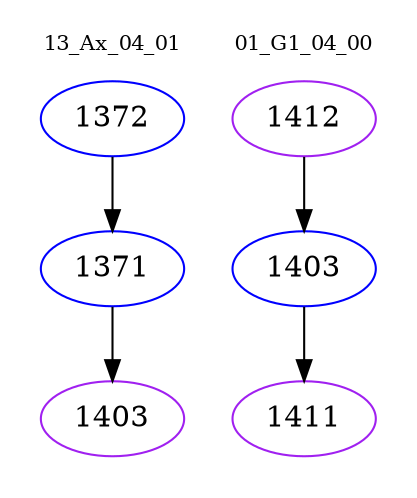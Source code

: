 digraph{
subgraph cluster_0 {
color = white
label = "13_Ax_04_01";
fontsize=10;
T0_1372 [label="1372", color="blue"]
T0_1372 -> T0_1371 [color="black"]
T0_1371 [label="1371", color="blue"]
T0_1371 -> T0_1403 [color="black"]
T0_1403 [label="1403", color="purple"]
}
subgraph cluster_1 {
color = white
label = "01_G1_04_00";
fontsize=10;
T1_1412 [label="1412", color="purple"]
T1_1412 -> T1_1403 [color="black"]
T1_1403 [label="1403", color="blue"]
T1_1403 -> T1_1411 [color="black"]
T1_1411 [label="1411", color="purple"]
}
}
